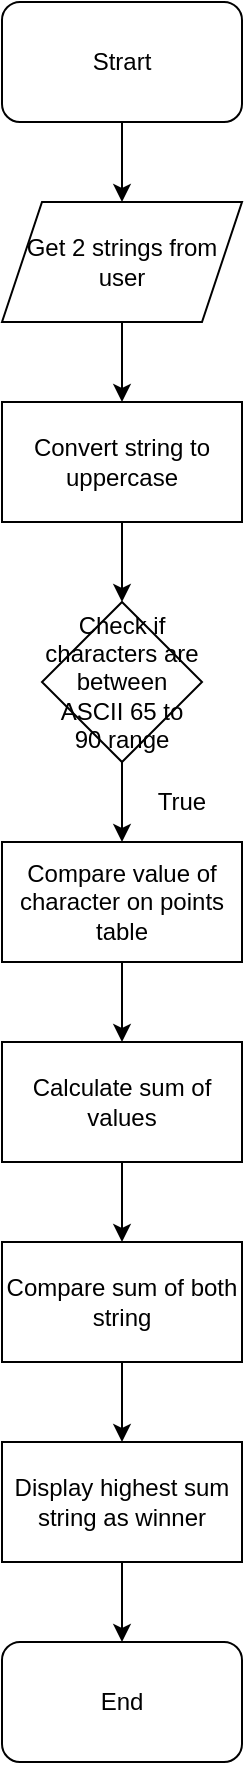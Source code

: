 <mxfile version="14.3.0" type="github">
  <diagram id="C5RBs43oDa-KdzZeNtuy" name="Page-1">
    <mxGraphModel dx="868" dy="521" grid="1" gridSize="10" guides="1" tooltips="1" connect="1" arrows="1" fold="1" page="1" pageScale="1" pageWidth="827" pageHeight="1169" math="0" shadow="0">
      <root>
        <mxCell id="WIyWlLk6GJQsqaUBKTNV-0" />
        <mxCell id="WIyWlLk6GJQsqaUBKTNV-1" parent="WIyWlLk6GJQsqaUBKTNV-0" />
        <mxCell id="iDAoOkV91W8GGC_w7QWD-5" value="" style="edgeStyle=orthogonalEdgeStyle;rounded=0;orthogonalLoop=1;jettySize=auto;html=1;" edge="1" parent="WIyWlLk6GJQsqaUBKTNV-1" source="iDAoOkV91W8GGC_w7QWD-2" target="iDAoOkV91W8GGC_w7QWD-4">
          <mxGeometry relative="1" as="geometry" />
        </mxCell>
        <mxCell id="iDAoOkV91W8GGC_w7QWD-2" value="Strart" style="rounded=1;whiteSpace=wrap;html=1;" vertex="1" parent="WIyWlLk6GJQsqaUBKTNV-1">
          <mxGeometry x="330" y="20" width="120" height="60" as="geometry" />
        </mxCell>
        <mxCell id="iDAoOkV91W8GGC_w7QWD-7" value="" style="edgeStyle=orthogonalEdgeStyle;rounded=0;orthogonalLoop=1;jettySize=auto;html=1;" edge="1" parent="WIyWlLk6GJQsqaUBKTNV-1" source="iDAoOkV91W8GGC_w7QWD-4" target="iDAoOkV91W8GGC_w7QWD-6">
          <mxGeometry relative="1" as="geometry" />
        </mxCell>
        <mxCell id="iDAoOkV91W8GGC_w7QWD-4" value="Get 2 strings from user" style="shape=parallelogram;perimeter=parallelogramPerimeter;whiteSpace=wrap;html=1;fixedSize=1;" vertex="1" parent="WIyWlLk6GJQsqaUBKTNV-1">
          <mxGeometry x="330" y="120" width="120" height="60" as="geometry" />
        </mxCell>
        <mxCell id="iDAoOkV91W8GGC_w7QWD-9" value="" style="edgeStyle=orthogonalEdgeStyle;rounded=0;orthogonalLoop=1;jettySize=auto;html=1;" edge="1" parent="WIyWlLk6GJQsqaUBKTNV-1" source="iDAoOkV91W8GGC_w7QWD-6">
          <mxGeometry relative="1" as="geometry">
            <mxPoint x="390" y="320" as="targetPoint" />
          </mxGeometry>
        </mxCell>
        <mxCell id="iDAoOkV91W8GGC_w7QWD-6" value="Convert string to uppercase" style="rounded=0;whiteSpace=wrap;html=1;" vertex="1" parent="WIyWlLk6GJQsqaUBKTNV-1">
          <mxGeometry x="330" y="220" width="120" height="60" as="geometry" />
        </mxCell>
        <mxCell id="iDAoOkV91W8GGC_w7QWD-20" value="" style="edgeStyle=orthogonalEdgeStyle;rounded=0;orthogonalLoop=1;jettySize=auto;html=1;" edge="1" parent="WIyWlLk6GJQsqaUBKTNV-1" source="iDAoOkV91W8GGC_w7QWD-12" target="iDAoOkV91W8GGC_w7QWD-19">
          <mxGeometry relative="1" as="geometry" />
        </mxCell>
        <mxCell id="iDAoOkV91W8GGC_w7QWD-12" value="Check if characters are between ASCII 65 to 90 range" style="rhombus;whiteSpace=wrap;html=1;" vertex="1" parent="WIyWlLk6GJQsqaUBKTNV-1">
          <mxGeometry x="350" y="320" width="80" height="80" as="geometry" />
        </mxCell>
        <mxCell id="iDAoOkV91W8GGC_w7QWD-27" value="" style="edgeStyle=orthogonalEdgeStyle;rounded=0;orthogonalLoop=1;jettySize=auto;html=1;" edge="1" parent="WIyWlLk6GJQsqaUBKTNV-1" source="iDAoOkV91W8GGC_w7QWD-19" target="iDAoOkV91W8GGC_w7QWD-26">
          <mxGeometry relative="1" as="geometry" />
        </mxCell>
        <mxCell id="iDAoOkV91W8GGC_w7QWD-19" value="Compare value of character on points table" style="rounded=0;whiteSpace=wrap;html=1;" vertex="1" parent="WIyWlLk6GJQsqaUBKTNV-1">
          <mxGeometry x="330" y="440" width="120" height="60" as="geometry" />
        </mxCell>
        <mxCell id="iDAoOkV91W8GGC_w7QWD-30" value="" style="edgeStyle=orthogonalEdgeStyle;rounded=0;orthogonalLoop=1;jettySize=auto;html=1;" edge="1" parent="WIyWlLk6GJQsqaUBKTNV-1" source="iDAoOkV91W8GGC_w7QWD-26" target="iDAoOkV91W8GGC_w7QWD-29">
          <mxGeometry relative="1" as="geometry" />
        </mxCell>
        <mxCell id="iDAoOkV91W8GGC_w7QWD-26" value="Calculate sum of values" style="rounded=0;whiteSpace=wrap;html=1;" vertex="1" parent="WIyWlLk6GJQsqaUBKTNV-1">
          <mxGeometry x="330" y="540" width="120" height="60" as="geometry" />
        </mxCell>
        <mxCell id="iDAoOkV91W8GGC_w7QWD-28" value="True" style="text;html=1;strokeColor=none;fillColor=none;align=center;verticalAlign=middle;whiteSpace=wrap;rounded=0;" vertex="1" parent="WIyWlLk6GJQsqaUBKTNV-1">
          <mxGeometry x="400" y="410" width="40" height="20" as="geometry" />
        </mxCell>
        <mxCell id="iDAoOkV91W8GGC_w7QWD-33" value="" style="edgeStyle=orthogonalEdgeStyle;rounded=0;orthogonalLoop=1;jettySize=auto;html=1;" edge="1" parent="WIyWlLk6GJQsqaUBKTNV-1" source="iDAoOkV91W8GGC_w7QWD-29" target="iDAoOkV91W8GGC_w7QWD-31">
          <mxGeometry relative="1" as="geometry" />
        </mxCell>
        <mxCell id="iDAoOkV91W8GGC_w7QWD-29" value="Compare sum of both string" style="rounded=0;whiteSpace=wrap;html=1;" vertex="1" parent="WIyWlLk6GJQsqaUBKTNV-1">
          <mxGeometry x="330" y="640" width="120" height="60" as="geometry" />
        </mxCell>
        <mxCell id="iDAoOkV91W8GGC_w7QWD-34" value="" style="edgeStyle=orthogonalEdgeStyle;rounded=0;orthogonalLoop=1;jettySize=auto;html=1;" edge="1" parent="WIyWlLk6GJQsqaUBKTNV-1" source="iDAoOkV91W8GGC_w7QWD-31" target="iDAoOkV91W8GGC_w7QWD-32">
          <mxGeometry relative="1" as="geometry" />
        </mxCell>
        <mxCell id="iDAoOkV91W8GGC_w7QWD-31" value="Display highest sum string as winner" style="rounded=0;whiteSpace=wrap;html=1;" vertex="1" parent="WIyWlLk6GJQsqaUBKTNV-1">
          <mxGeometry x="330" y="740" width="120" height="60" as="geometry" />
        </mxCell>
        <mxCell id="iDAoOkV91W8GGC_w7QWD-32" value="End" style="rounded=1;whiteSpace=wrap;html=1;" vertex="1" parent="WIyWlLk6GJQsqaUBKTNV-1">
          <mxGeometry x="330" y="840" width="120" height="60" as="geometry" />
        </mxCell>
      </root>
    </mxGraphModel>
  </diagram>
</mxfile>
